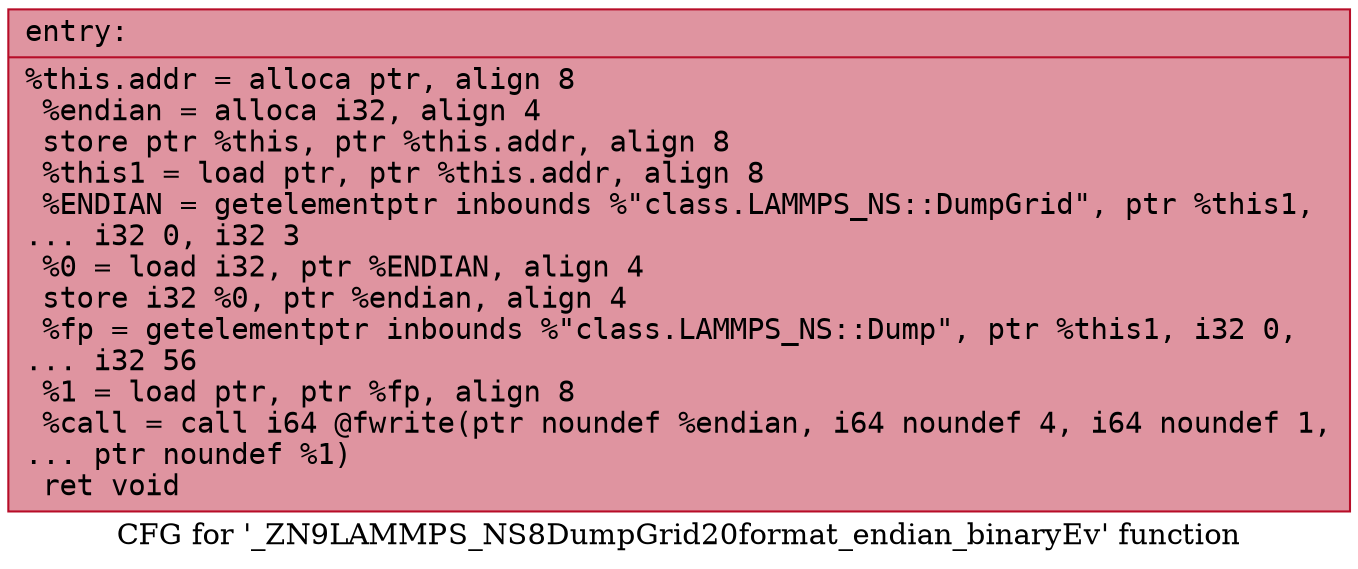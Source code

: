 digraph "CFG for '_ZN9LAMMPS_NS8DumpGrid20format_endian_binaryEv' function" {
	label="CFG for '_ZN9LAMMPS_NS8DumpGrid20format_endian_binaryEv' function";

	Node0x557f62cade60 [shape=record,color="#b70d28ff", style=filled, fillcolor="#b70d2870" fontname="Courier",label="{entry:\l|  %this.addr = alloca ptr, align 8\l  %endian = alloca i32, align 4\l  store ptr %this, ptr %this.addr, align 8\l  %this1 = load ptr, ptr %this.addr, align 8\l  %ENDIAN = getelementptr inbounds %\"class.LAMMPS_NS::DumpGrid\", ptr %this1,\l... i32 0, i32 3\l  %0 = load i32, ptr %ENDIAN, align 4\l  store i32 %0, ptr %endian, align 4\l  %fp = getelementptr inbounds %\"class.LAMMPS_NS::Dump\", ptr %this1, i32 0,\l... i32 56\l  %1 = load ptr, ptr %fp, align 8\l  %call = call i64 @fwrite(ptr noundef %endian, i64 noundef 4, i64 noundef 1,\l... ptr noundef %1)\l  ret void\l}"];
}
